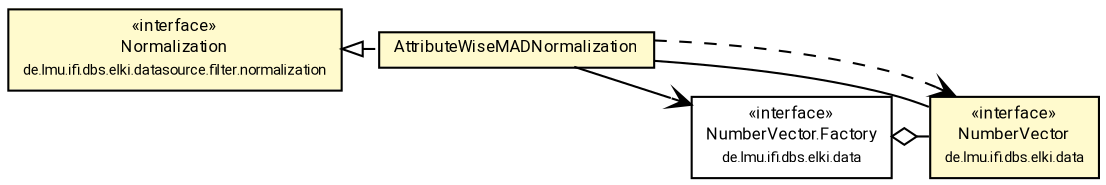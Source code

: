 #!/usr/local/bin/dot
#
# Class diagram 
# Generated by UMLGraph version R5_7_2-60-g0e99a6 (http://www.spinellis.gr/umlgraph/)
#

digraph G {
	graph [fontnames="svg"]
	edge [fontname="Roboto",fontsize=7,labelfontname="Roboto",labelfontsize=7,color="black"];
	node [fontname="Roboto",fontcolor="black",fontsize=8,shape=plaintext,margin=0,width=0,height=0];
	nodesep=0.15;
	ranksep=0.25;
	rankdir=LR;
	// de.lmu.ifi.dbs.elki.data.NumberVector
	c1717415 [label=<<table title="de.lmu.ifi.dbs.elki.data.NumberVector" border="0" cellborder="1" cellspacing="0" cellpadding="2" bgcolor="LemonChiffon" href="../../../../data/NumberVector.html" target="_parent">
		<tr><td><table border="0" cellspacing="0" cellpadding="1">
		<tr><td align="center" balign="center"> &#171;interface&#187; </td></tr>
		<tr><td align="center" balign="center"> <font face="Roboto">NumberVector</font> </td></tr>
		<tr><td align="center" balign="center"> <font face="Roboto" point-size="7.0">de.lmu.ifi.dbs.elki.data</font> </td></tr>
		</table></td></tr>
		</table>>, URL="../../../../data/NumberVector.html"];
	// de.lmu.ifi.dbs.elki.data.NumberVector.Factory<V extends de.lmu.ifi.dbs.elki.data.NumberVector>
	c1717416 [label=<<table title="de.lmu.ifi.dbs.elki.data.NumberVector.Factory" border="0" cellborder="1" cellspacing="0" cellpadding="2" href="../../../../data/NumberVector.Factory.html" target="_parent">
		<tr><td><table border="0" cellspacing="0" cellpadding="1">
		<tr><td align="center" balign="center"> &#171;interface&#187; </td></tr>
		<tr><td align="center" balign="center"> <font face="Roboto">NumberVector.Factory</font> </td></tr>
		<tr><td align="center" balign="center"> <font face="Roboto" point-size="7.0">de.lmu.ifi.dbs.elki.data</font> </td></tr>
		</table></td></tr>
		</table>>, URL="../../../../data/NumberVector.Factory.html"];
	// de.lmu.ifi.dbs.elki.datasource.filter.normalization.columnwise.AttributeWiseMADNormalization<V extends de.lmu.ifi.dbs.elki.data.NumberVector>
	c1718987 [label=<<table title="de.lmu.ifi.dbs.elki.datasource.filter.normalization.columnwise.AttributeWiseMADNormalization" border="0" cellborder="1" cellspacing="0" cellpadding="2" bgcolor="lemonChiffon" href="AttributeWiseMADNormalization.html" target="_parent">
		<tr><td><table border="0" cellspacing="0" cellpadding="1">
		<tr><td align="center" balign="center"> <font face="Roboto">AttributeWiseMADNormalization</font> </td></tr>
		</table></td></tr>
		</table>>, URL="AttributeWiseMADNormalization.html"];
	// de.lmu.ifi.dbs.elki.datasource.filter.normalization.Normalization<O>
	c1719001 [label=<<table title="de.lmu.ifi.dbs.elki.datasource.filter.normalization.Normalization" border="0" cellborder="1" cellspacing="0" cellpadding="2" bgcolor="LemonChiffon" href="../Normalization.html" target="_parent">
		<tr><td><table border="0" cellspacing="0" cellpadding="1">
		<tr><td align="center" balign="center"> &#171;interface&#187; </td></tr>
		<tr><td align="center" balign="center"> <font face="Roboto">Normalization</font> </td></tr>
		<tr><td align="center" balign="center"> <font face="Roboto" point-size="7.0">de.lmu.ifi.dbs.elki.datasource.filter.normalization</font> </td></tr>
		</table></td></tr>
		</table>>, URL="../Normalization.html"];
	// de.lmu.ifi.dbs.elki.data.NumberVector.Factory<V extends de.lmu.ifi.dbs.elki.data.NumberVector> has de.lmu.ifi.dbs.elki.data.NumberVector
	c1717416 -> c1717415 [arrowhead=none,arrowtail=ediamond,dir=back,weight=4];
	// de.lmu.ifi.dbs.elki.datasource.filter.normalization.columnwise.AttributeWiseMADNormalization<V extends de.lmu.ifi.dbs.elki.data.NumberVector> implements de.lmu.ifi.dbs.elki.datasource.filter.normalization.Normalization<O>
	c1719001 -> c1718987 [arrowtail=empty,style=dashed,dir=back,weight=9];
	// de.lmu.ifi.dbs.elki.datasource.filter.normalization.columnwise.AttributeWiseMADNormalization<V extends de.lmu.ifi.dbs.elki.data.NumberVector> assoc de.lmu.ifi.dbs.elki.data.NumberVector
	c1718987 -> c1717415 [arrowhead=none,weight=2];
	// de.lmu.ifi.dbs.elki.datasource.filter.normalization.columnwise.AttributeWiseMADNormalization<V extends de.lmu.ifi.dbs.elki.data.NumberVector> navassoc de.lmu.ifi.dbs.elki.data.NumberVector.Factory<V extends de.lmu.ifi.dbs.elki.data.NumberVector>
	c1718987 -> c1717416 [arrowhead=open,weight=1];
	// de.lmu.ifi.dbs.elki.datasource.filter.normalization.columnwise.AttributeWiseMADNormalization<V extends de.lmu.ifi.dbs.elki.data.NumberVector> depend de.lmu.ifi.dbs.elki.data.NumberVector
	c1718987 -> c1717415 [arrowhead=open,style=dashed,weight=0];
}

